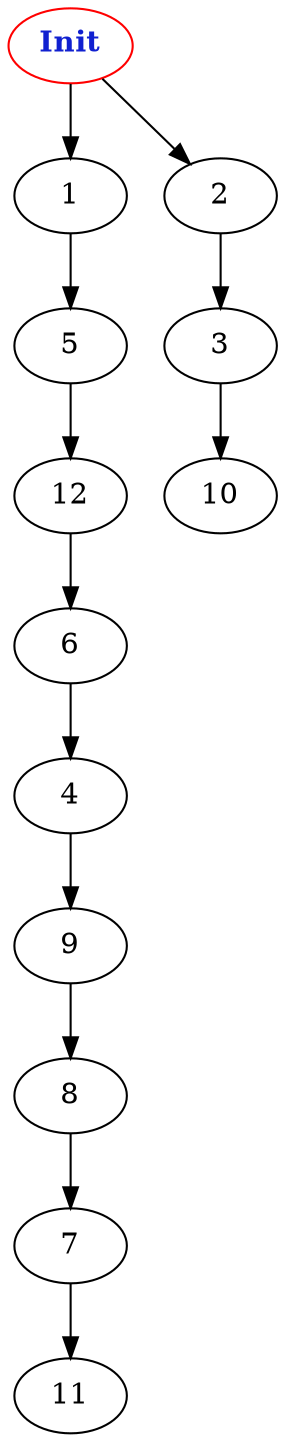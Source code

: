 digraph "Net Graph with 13 nodes" {
edge ["class"="link-class"]
"0" ["color"="red","label"=<<b>Init</b>>,"fontcolor"="#1020d0"]
"0" -> "1" ["weight"="9.0"]
"0" -> "2" ["weight"="1.0"]
"1" -> "5" ["weight"="4.0"]
"2" -> "3" ["weight"="5.0"]
"5" -> "12" ["weight"="9.0"]
"12" -> "6" ["weight"="4.0"]
"6" -> "4" ["weight"="3.0"]
"4" -> "9" ["weight"="5.0"]
"9" -> "8" ["weight"="7.0"]
"8" -> "7" ["weight"="7.0"]
"7" -> "11" ["weight"="4.0"]
"3" -> "10" ["weight"="4.0"]
}